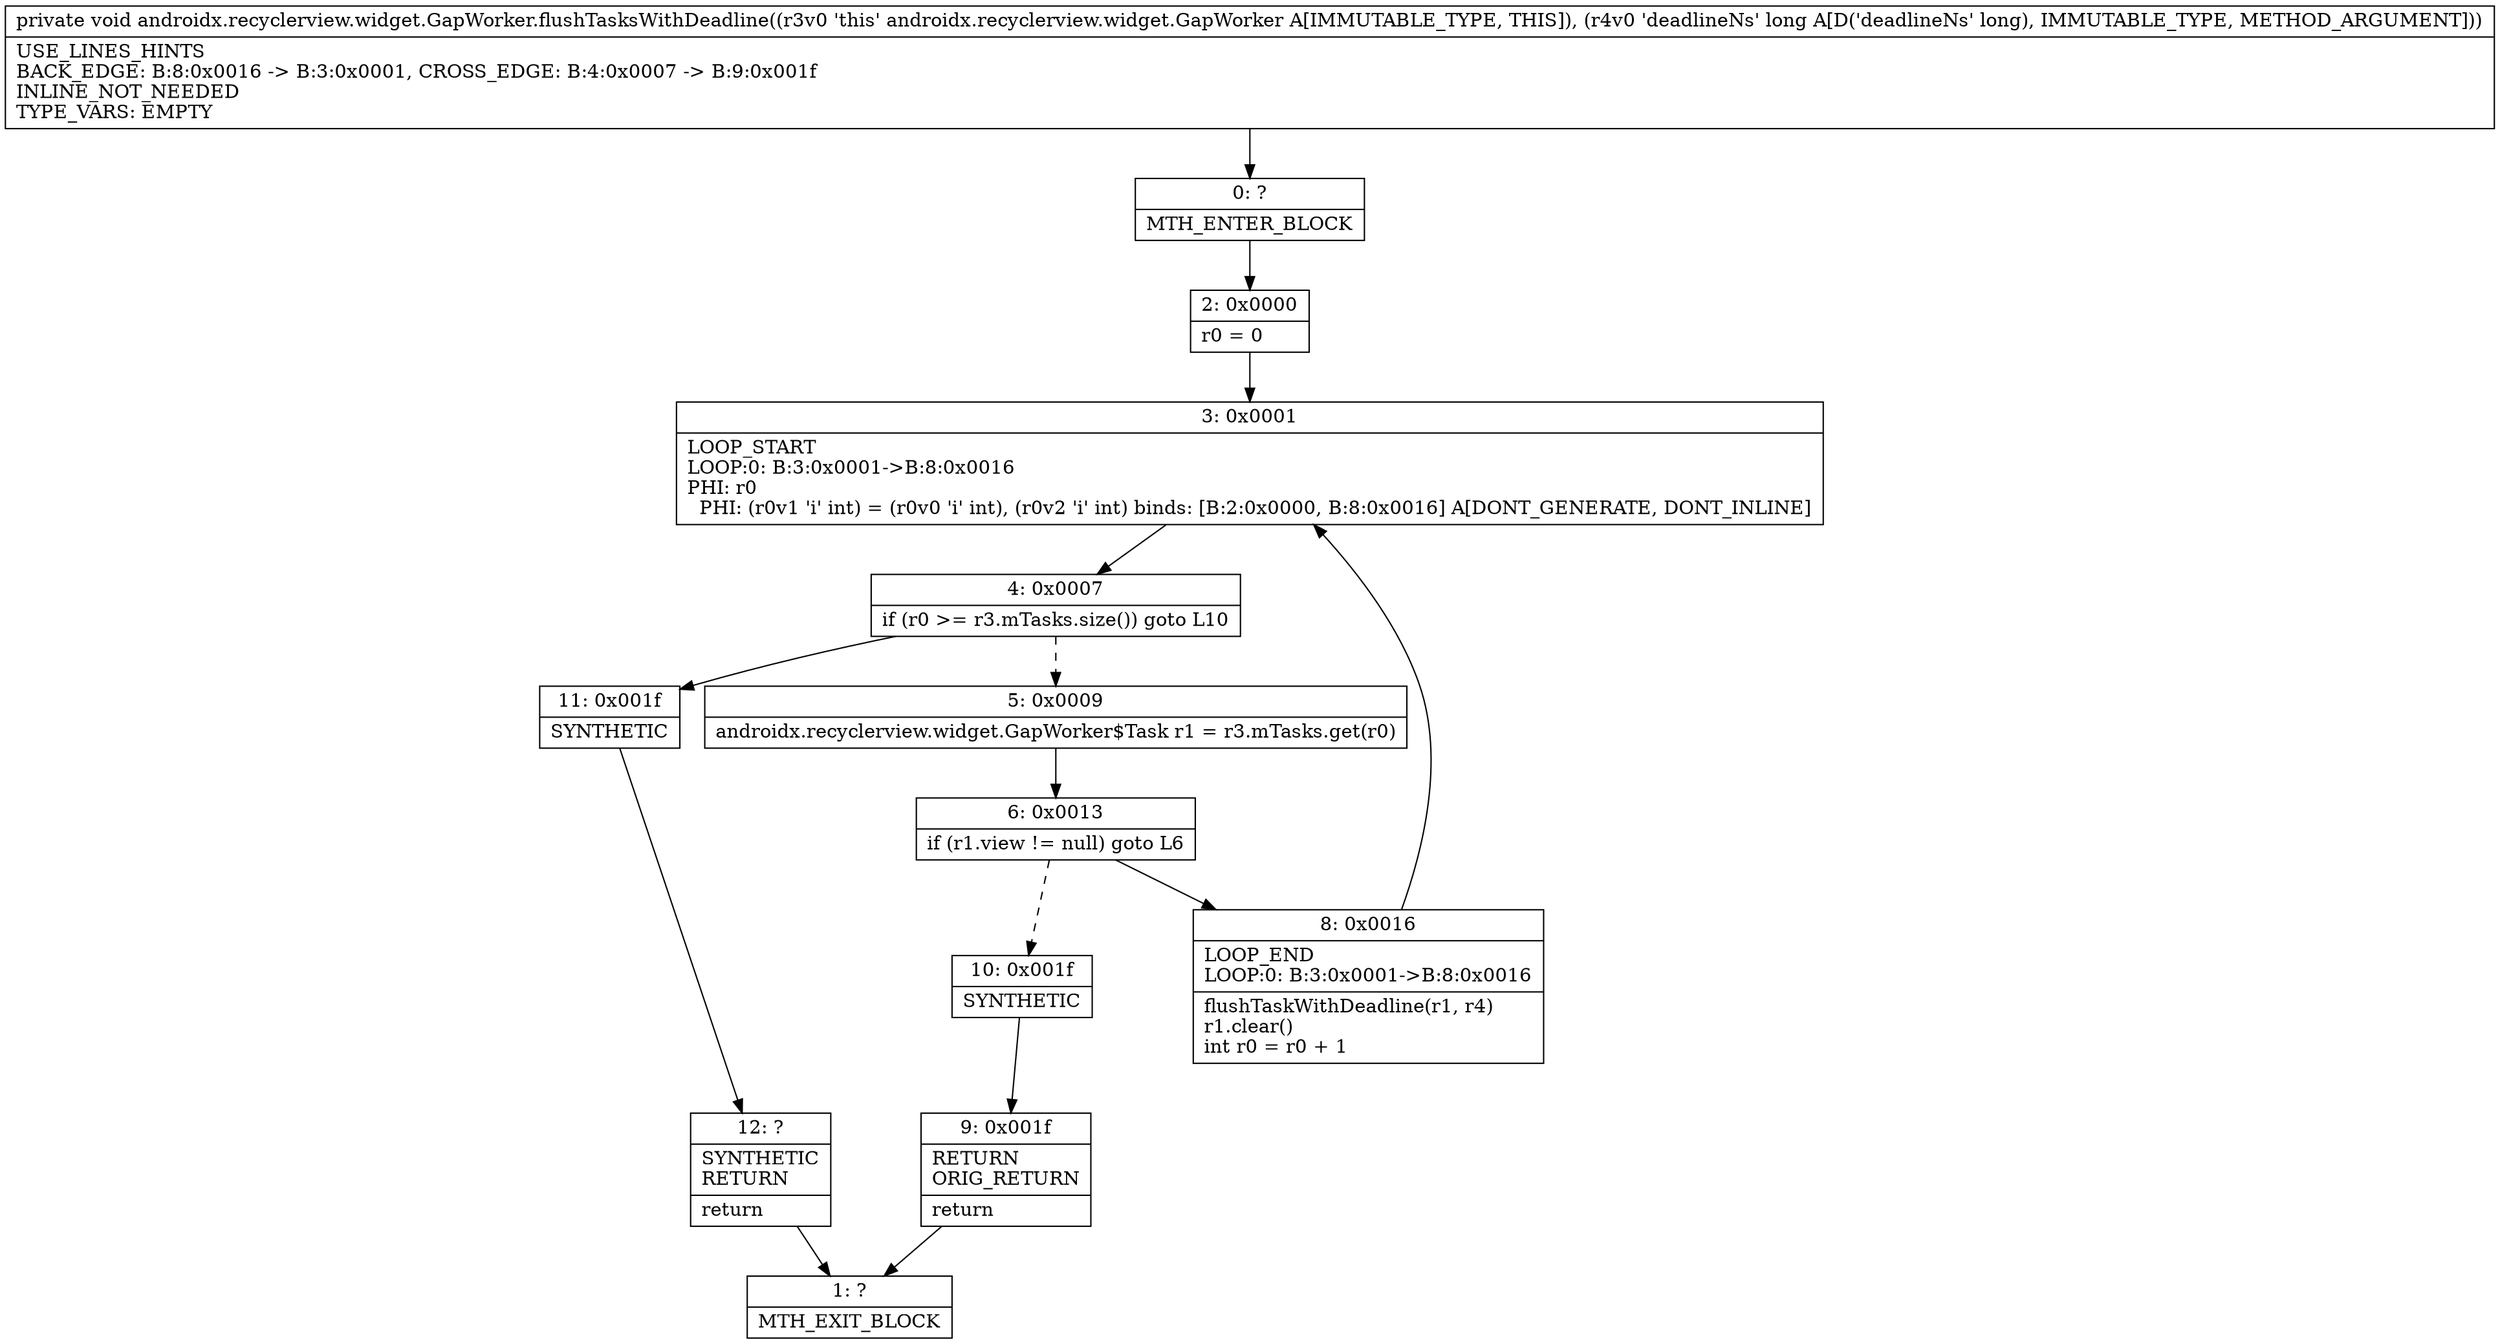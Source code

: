 digraph "CFG forandroidx.recyclerview.widget.GapWorker.flushTasksWithDeadline(J)V" {
Node_0 [shape=record,label="{0\:\ ?|MTH_ENTER_BLOCK\l}"];
Node_2 [shape=record,label="{2\:\ 0x0000|r0 = 0\l}"];
Node_3 [shape=record,label="{3\:\ 0x0001|LOOP_START\lLOOP:0: B:3:0x0001\-\>B:8:0x0016\lPHI: r0 \l  PHI: (r0v1 'i' int) = (r0v0 'i' int), (r0v2 'i' int) binds: [B:2:0x0000, B:8:0x0016] A[DONT_GENERATE, DONT_INLINE]\l}"];
Node_4 [shape=record,label="{4\:\ 0x0007|if (r0 \>= r3.mTasks.size()) goto L10\l}"];
Node_5 [shape=record,label="{5\:\ 0x0009|androidx.recyclerview.widget.GapWorker$Task r1 = r3.mTasks.get(r0)\l}"];
Node_6 [shape=record,label="{6\:\ 0x0013|if (r1.view != null) goto L6\l}"];
Node_8 [shape=record,label="{8\:\ 0x0016|LOOP_END\lLOOP:0: B:3:0x0001\-\>B:8:0x0016\l|flushTaskWithDeadline(r1, r4)\lr1.clear()\lint r0 = r0 + 1\l}"];
Node_10 [shape=record,label="{10\:\ 0x001f|SYNTHETIC\l}"];
Node_9 [shape=record,label="{9\:\ 0x001f|RETURN\lORIG_RETURN\l|return\l}"];
Node_1 [shape=record,label="{1\:\ ?|MTH_EXIT_BLOCK\l}"];
Node_11 [shape=record,label="{11\:\ 0x001f|SYNTHETIC\l}"];
Node_12 [shape=record,label="{12\:\ ?|SYNTHETIC\lRETURN\l|return\l}"];
MethodNode[shape=record,label="{private void androidx.recyclerview.widget.GapWorker.flushTasksWithDeadline((r3v0 'this' androidx.recyclerview.widget.GapWorker A[IMMUTABLE_TYPE, THIS]), (r4v0 'deadlineNs' long A[D('deadlineNs' long), IMMUTABLE_TYPE, METHOD_ARGUMENT]))  | USE_LINES_HINTS\lBACK_EDGE: B:8:0x0016 \-\> B:3:0x0001, CROSS_EDGE: B:4:0x0007 \-\> B:9:0x001f\lINLINE_NOT_NEEDED\lTYPE_VARS: EMPTY\l}"];
MethodNode -> Node_0;Node_0 -> Node_2;
Node_2 -> Node_3;
Node_3 -> Node_4;
Node_4 -> Node_5[style=dashed];
Node_4 -> Node_11;
Node_5 -> Node_6;
Node_6 -> Node_8;
Node_6 -> Node_10[style=dashed];
Node_8 -> Node_3;
Node_10 -> Node_9;
Node_9 -> Node_1;
Node_11 -> Node_12;
Node_12 -> Node_1;
}

